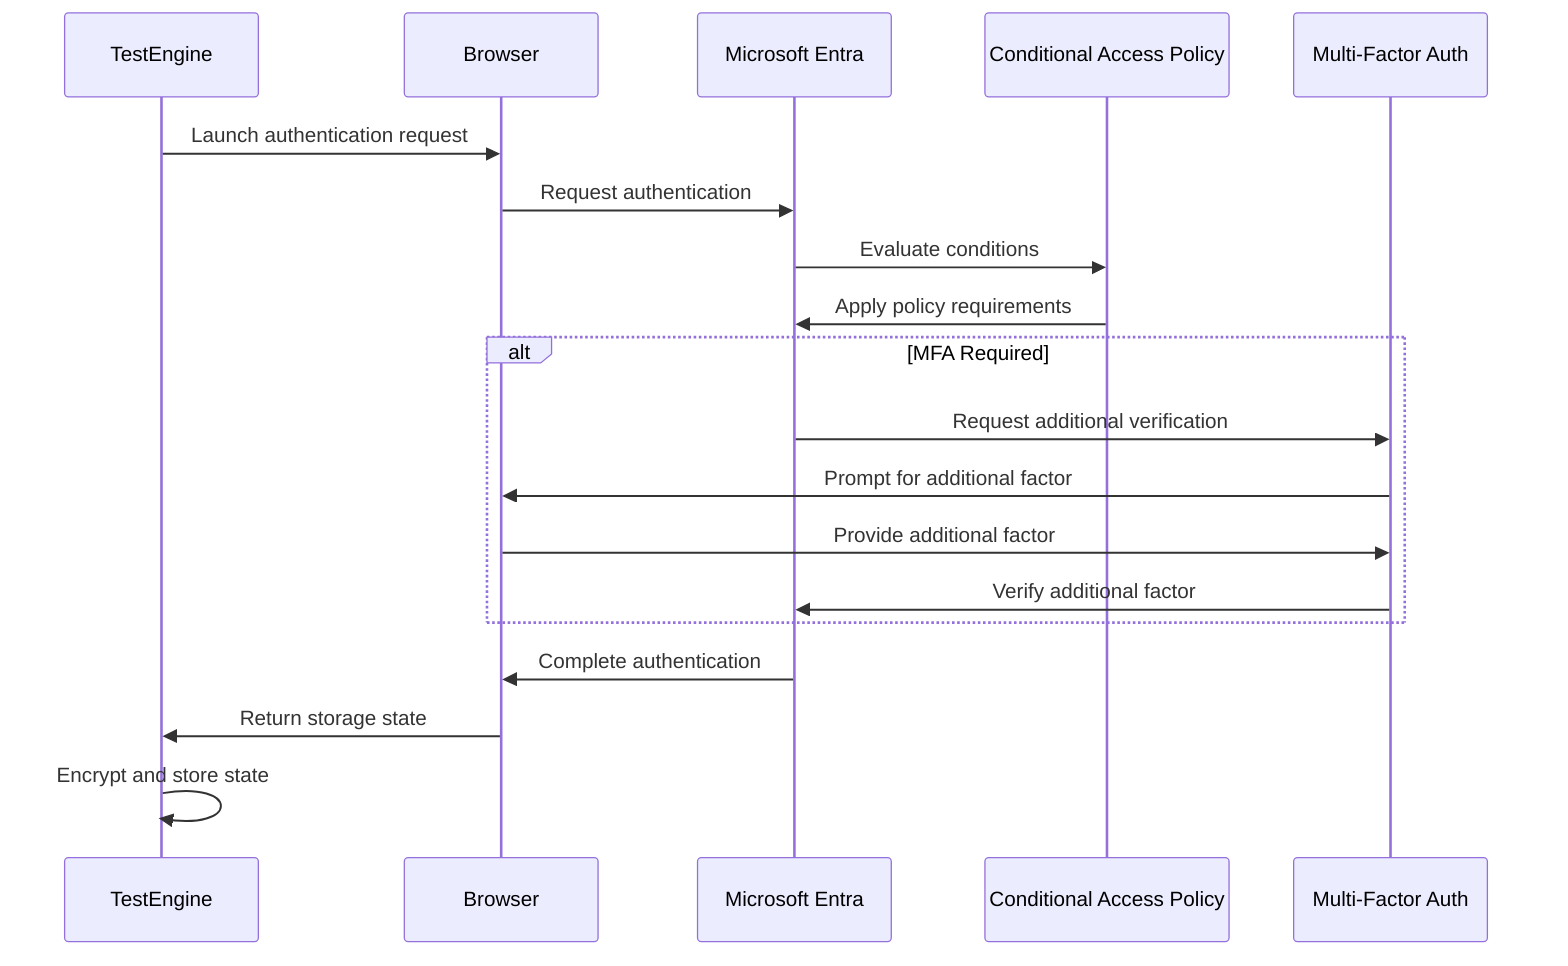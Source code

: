 sequenceDiagram
    participant TestEngine
    participant Browser
    participant MicrosoftEntra as Microsoft Entra
    participant CAP as Conditional Access Policy
    participant MFA as Multi-Factor Auth
    
    TestEngine->>Browser: Launch authentication request
    Browser->>MicrosoftEntra: Request authentication
    MicrosoftEntra->>CAP: Evaluate conditions
    CAP->>MicrosoftEntra: Apply policy requirements
    
    alt MFA Required
        MicrosoftEntra->>MFA: Request additional verification
        MFA->>Browser: Prompt for additional factor
        Browser->>MFA: Provide additional factor
        MFA->>MicrosoftEntra: Verify additional factor
    end
    
    MicrosoftEntra->>Browser: Complete authentication
    Browser->>TestEngine: Return storage state
    TestEngine->>TestEngine: Encrypt and store state